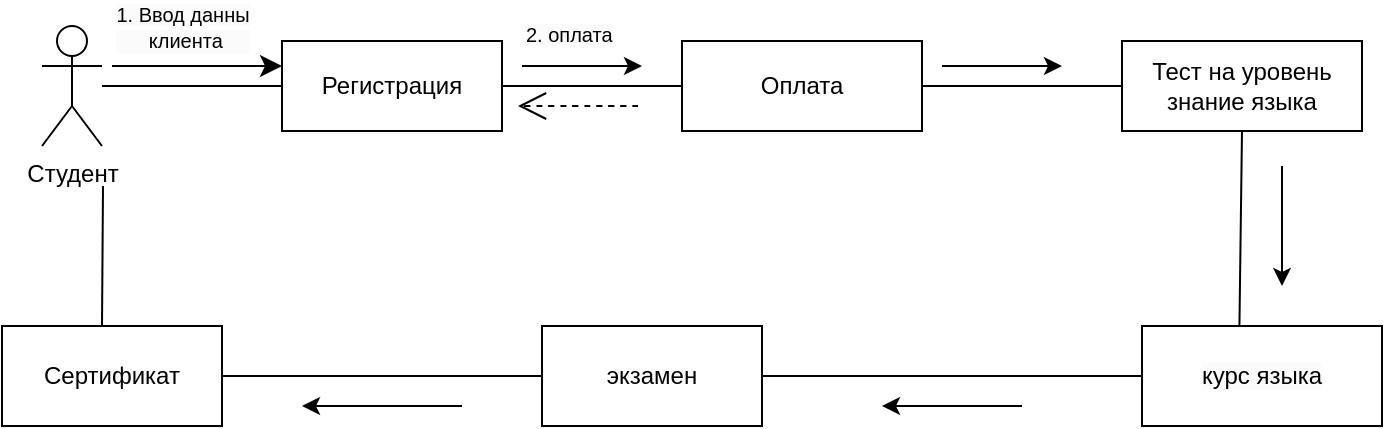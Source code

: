 <mxfile version="24.3.1" type="github">
  <diagram name="Page-1" id="PJl3lgmpc5ZyzjWu6n-7">
    <mxGraphModel dx="581" dy="336" grid="1" gridSize="10" guides="1" tooltips="1" connect="1" arrows="1" fold="1" page="1" pageScale="1" pageWidth="827" pageHeight="1169" math="0" shadow="0">
      <root>
        <mxCell id="0" />
        <mxCell id="1" parent="0" />
        <mxCell id="sNdsVeNTIzBjEgen2DAB-1" value="Студент" style="shape=umlActor;verticalLabelPosition=bottom;verticalAlign=top;html=1;outlineConnect=0;" vertex="1" parent="1">
          <mxGeometry x="100" y="210" width="30" height="60" as="geometry" />
        </mxCell>
        <mxCell id="sNdsVeNTIzBjEgen2DAB-2" value="Регистрация" style="rounded=0;whiteSpace=wrap;html=1;" vertex="1" parent="1">
          <mxGeometry x="220" y="217.5" width="110" height="45" as="geometry" />
        </mxCell>
        <mxCell id="sNdsVeNTIzBjEgen2DAB-3" value="Оплата" style="rounded=0;whiteSpace=wrap;html=1;" vertex="1" parent="1">
          <mxGeometry x="420" y="217.5" width="120" height="45" as="geometry" />
        </mxCell>
        <mxCell id="sNdsVeNTIzBjEgen2DAB-4" value="Тест на уровень знание языка" style="rounded=0;whiteSpace=wrap;html=1;" vertex="1" parent="1">
          <mxGeometry x="640" y="217.5" width="120" height="45" as="geometry" />
        </mxCell>
        <mxCell id="sNdsVeNTIzBjEgen2DAB-5" value="экзамен" style="rounded=0;whiteSpace=wrap;html=1;" vertex="1" parent="1">
          <mxGeometry x="350" y="360" width="110" height="50" as="geometry" />
        </mxCell>
        <mxCell id="sNdsVeNTIzBjEgen2DAB-6" value="&lt;span style=&quot;color: rgb(0, 0, 0); font-family: Helvetica; font-size: 12px; font-style: normal; font-variant-ligatures: normal; font-variant-caps: normal; font-weight: 400; letter-spacing: normal; orphans: 2; text-align: center; text-indent: 0px; text-transform: none; widows: 2; word-spacing: 0px; -webkit-text-stroke-width: 0px; white-space: normal; background-color: rgb(251, 251, 251); text-decoration-thickness: initial; text-decoration-style: initial; text-decoration-color: initial; display: inline !important; float: none;&quot;&gt;курс языка&lt;/span&gt;" style="rounded=0;whiteSpace=wrap;html=1;" vertex="1" parent="1">
          <mxGeometry x="650" y="360" width="120" height="50" as="geometry" />
        </mxCell>
        <mxCell id="sNdsVeNTIzBjEgen2DAB-7" value="Сертификат" style="rounded=0;whiteSpace=wrap;html=1;" vertex="1" parent="1">
          <mxGeometry x="80" y="360" width="110" height="50" as="geometry" />
        </mxCell>
        <mxCell id="sNdsVeNTIzBjEgen2DAB-11" value="" style="endArrow=none;html=1;rounded=0;entryX=0;entryY=0.5;entryDx=0;entryDy=0;" edge="1" parent="1" source="sNdsVeNTIzBjEgen2DAB-1" target="sNdsVeNTIzBjEgen2DAB-2">
          <mxGeometry width="50" height="50" relative="1" as="geometry">
            <mxPoint x="130" y="360" as="sourcePoint" />
            <mxPoint x="180" y="310" as="targetPoint" />
          </mxGeometry>
        </mxCell>
        <mxCell id="sNdsVeNTIzBjEgen2DAB-12" value="" style="endArrow=none;html=1;rounded=0;entryX=0;entryY=0.5;entryDx=0;entryDy=0;exitX=1;exitY=0.5;exitDx=0;exitDy=0;" edge="1" parent="1" source="sNdsVeNTIzBjEgen2DAB-2" target="sNdsVeNTIzBjEgen2DAB-3">
          <mxGeometry width="50" height="50" relative="1" as="geometry">
            <mxPoint x="290" y="340" as="sourcePoint" />
            <mxPoint x="340" y="290" as="targetPoint" />
          </mxGeometry>
        </mxCell>
        <mxCell id="sNdsVeNTIzBjEgen2DAB-13" value="" style="endArrow=none;html=1;rounded=0;entryX=0;entryY=0.5;entryDx=0;entryDy=0;exitX=1;exitY=0.5;exitDx=0;exitDy=0;" edge="1" parent="1" source="sNdsVeNTIzBjEgen2DAB-3" target="sNdsVeNTIzBjEgen2DAB-4">
          <mxGeometry width="50" height="50" relative="1" as="geometry">
            <mxPoint x="460" y="330" as="sourcePoint" />
            <mxPoint x="510" y="280" as="targetPoint" />
          </mxGeometry>
        </mxCell>
        <mxCell id="sNdsVeNTIzBjEgen2DAB-14" value="" style="endArrow=none;html=1;rounded=0;entryX=0.5;entryY=1;entryDx=0;entryDy=0;exitX=0.406;exitY=-0.007;exitDx=0;exitDy=0;exitPerimeter=0;" edge="1" parent="1" source="sNdsVeNTIzBjEgen2DAB-6" target="sNdsVeNTIzBjEgen2DAB-4">
          <mxGeometry width="50" height="50" relative="1" as="geometry">
            <mxPoint x="590" y="330" as="sourcePoint" />
            <mxPoint x="640" y="280" as="targetPoint" />
          </mxGeometry>
        </mxCell>
        <mxCell id="sNdsVeNTIzBjEgen2DAB-15" value="" style="endArrow=none;html=1;rounded=0;entryX=0;entryY=0.5;entryDx=0;entryDy=0;exitX=1;exitY=0.5;exitDx=0;exitDy=0;" edge="1" parent="1" source="sNdsVeNTIzBjEgen2DAB-5" target="sNdsVeNTIzBjEgen2DAB-6">
          <mxGeometry width="50" height="50" relative="1" as="geometry">
            <mxPoint x="460" y="480" as="sourcePoint" />
            <mxPoint x="510" y="430" as="targetPoint" />
          </mxGeometry>
        </mxCell>
        <mxCell id="sNdsVeNTIzBjEgen2DAB-16" value="" style="endArrow=none;html=1;rounded=0;entryX=0;entryY=0.5;entryDx=0;entryDy=0;exitX=1;exitY=0.5;exitDx=0;exitDy=0;" edge="1" parent="1" source="sNdsVeNTIzBjEgen2DAB-7" target="sNdsVeNTIzBjEgen2DAB-5">
          <mxGeometry width="50" height="50" relative="1" as="geometry">
            <mxPoint x="330" y="500" as="sourcePoint" />
            <mxPoint x="380" y="450" as="targetPoint" />
          </mxGeometry>
        </mxCell>
        <mxCell id="sNdsVeNTIzBjEgen2DAB-17" value="" style="endArrow=none;html=1;rounded=0;exitX=0.25;exitY=0;exitDx=0;exitDy=0;" edge="1" parent="1">
          <mxGeometry width="50" height="50" relative="1" as="geometry">
            <mxPoint x="130" y="360" as="sourcePoint" />
            <mxPoint x="130.5" y="290" as="targetPoint" />
          </mxGeometry>
        </mxCell>
        <mxCell id="sNdsVeNTIzBjEgen2DAB-18" value="&lt;font style=&quot;background-color: rgb(251, 251, 251); font-size: 10px;&quot;&gt;1. Ввод данны&lt;/font&gt;&lt;div style=&quot;background-color: rgb(251, 251, 251); font-size: 10px;&quot;&gt;&amp;nbsp;клиента&lt;/div&gt;" style="endArrow=classic;html=1;rounded=0;fontSize=12;startSize=8;endSize=8;curved=1;" edge="1" parent="1">
          <mxGeometry x="-0.176" y="20" width="50" height="50" relative="1" as="geometry">
            <mxPoint x="135" y="230" as="sourcePoint" />
            <mxPoint x="220" y="230" as="targetPoint" />
            <mxPoint as="offset" />
          </mxGeometry>
        </mxCell>
        <mxCell id="sNdsVeNTIzBjEgen2DAB-19" value="&lt;span style=&quot;color: rgb(0, 0, 0); font-family: Helvetica; font-size: 10px; font-style: normal; font-variant-ligatures: normal; font-variant-caps: normal; font-weight: 400; letter-spacing: normal; orphans: 2; text-align: center; text-indent: 0px; text-transform: none; widows: 2; word-spacing: 0px; -webkit-text-stroke-width: 0px; white-space: nowrap; background-color: rgb(251, 251, 251); text-decoration-thickness: initial; text-decoration-style: initial; text-decoration-color: initial; display: inline !important; float: none;&quot;&gt;2. оплата&lt;/span&gt;" style="text;whiteSpace=wrap;html=1;" vertex="1" parent="1">
          <mxGeometry x="340" y="200" width="56" height="20" as="geometry" />
        </mxCell>
        <mxCell id="sNdsVeNTIzBjEgen2DAB-20" value="" style="endArrow=classic;html=1;rounded=0;" edge="1" parent="1">
          <mxGeometry width="50" height="50" relative="1" as="geometry">
            <mxPoint x="340" y="230" as="sourcePoint" />
            <mxPoint x="400" y="230" as="targetPoint" />
          </mxGeometry>
        </mxCell>
        <mxCell id="sNdsVeNTIzBjEgen2DAB-21" value="" style="endArrow=classic;html=1;rounded=0;" edge="1" parent="1">
          <mxGeometry width="50" height="50" relative="1" as="geometry">
            <mxPoint x="550" y="230" as="sourcePoint" />
            <mxPoint x="610" y="230" as="targetPoint" />
          </mxGeometry>
        </mxCell>
        <mxCell id="sNdsVeNTIzBjEgen2DAB-22" value="" style="endArrow=classic;html=1;rounded=0;" edge="1" parent="1">
          <mxGeometry width="50" height="50" relative="1" as="geometry">
            <mxPoint x="720" y="280" as="sourcePoint" />
            <mxPoint x="720" y="340" as="targetPoint" />
          </mxGeometry>
        </mxCell>
        <mxCell id="sNdsVeNTIzBjEgen2DAB-23" value="" style="endArrow=classic;html=1;rounded=0;" edge="1" parent="1">
          <mxGeometry width="50" height="50" relative="1" as="geometry">
            <mxPoint x="590" y="400" as="sourcePoint" />
            <mxPoint x="520" y="400" as="targetPoint" />
          </mxGeometry>
        </mxCell>
        <mxCell id="sNdsVeNTIzBjEgen2DAB-24" value="" style="endArrow=classic;html=1;rounded=0;" edge="1" parent="1">
          <mxGeometry width="50" height="50" relative="1" as="geometry">
            <mxPoint x="310" y="400" as="sourcePoint" />
            <mxPoint x="230" y="400" as="targetPoint" />
          </mxGeometry>
        </mxCell>
        <mxCell id="sNdsVeNTIzBjEgen2DAB-25" value="" style="endArrow=open;endSize=12;dashed=1;html=1;rounded=0;fontSize=12;curved=1;" edge="1" parent="1">
          <mxGeometry y="-13" width="160" relative="1" as="geometry">
            <mxPoint x="398" y="250.0" as="sourcePoint" />
            <mxPoint x="338" y="250.0" as="targetPoint" />
            <mxPoint as="offset" />
          </mxGeometry>
        </mxCell>
      </root>
    </mxGraphModel>
  </diagram>
</mxfile>
